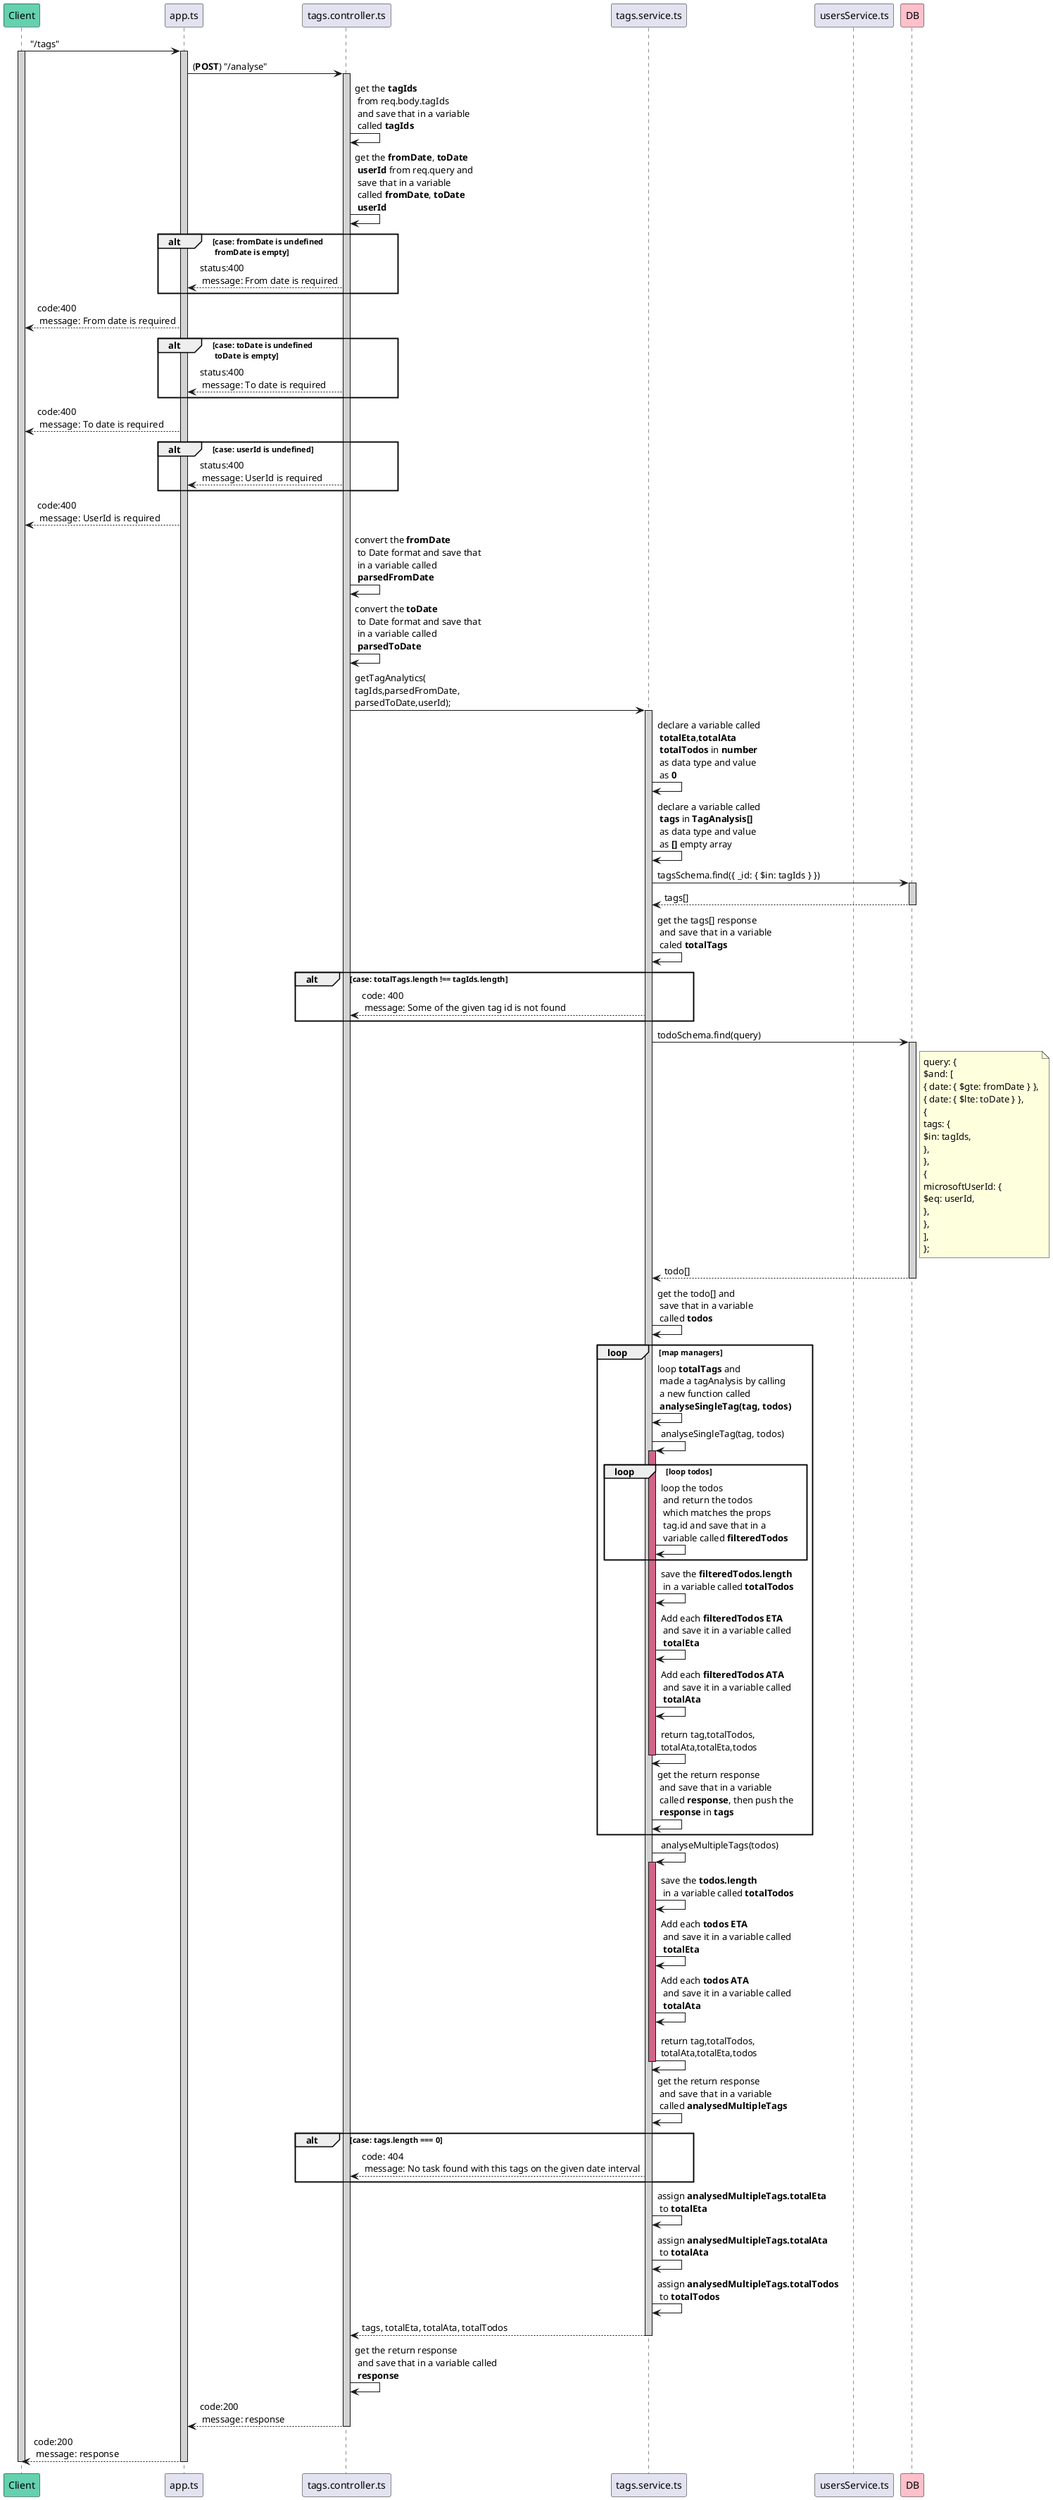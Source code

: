 @startuml get tag analysis
participant Client #64D1AF
participant app.ts
participant tags.controller.ts
participant tags.service.ts
participant usersService.ts
participant DB #FFC0CB

Client -> app.ts : "/tags"
activate Client #D3D3D3
    activate app.ts #D3D3D3
        app.ts -> tags.controller.ts : (**POST**) "/analyse"
        activate tags.controller.ts #D3D3D3
            tags.controller.ts -> tags.controller.ts : get the **tagIds**\n from req.body.tagIds\n and save that in a variable\n called **tagIds**
            tags.controller.ts -> tags.controller.ts : get the **fromDate**, **toDate**\n **userId** from req.query and\n save that in a variable\n called **fromDate**, **toDate**\n **userId**
            alt case: fromDate is undefined\n fromDate is empty
                app.ts <-- tags.controller.ts : status:400\n message: From date is required
            end
            Client <-- app.ts : code:400\n message: From date is required
            alt case: toDate is undefined\n toDate is empty
                app.ts <-- tags.controller.ts : status:400\n message: To date is required
            end
            Client <-- app.ts : code:400\n message: To date is required
            alt case: userId is undefined
                app.ts <-- tags.controller.ts : status:400\n message: UserId is required
            end
            Client <-- app.ts : code:400\n message: UserId is required
            tags.controller.ts -> tags.controller.ts : convert the **fromDate**\n to Date format and save that\n in a variable called\n **parsedFromDate**
            tags.controller.ts -> tags.controller.ts : convert the **toDate**\n to Date format and save that\n in a variable called\n **parsedToDate**
            tags.controller.ts -> tags.service.ts : getTagAnalytics(\ntagIds,parsedFromDate,\nparsedToDate,userId);
            activate tags.service.ts #D3D3D3
                tags.service.ts -> tags.service.ts : declare a variable called\n **totalEta**,**totalAta**\n **totalTodos** in **number**\n as data type and value\n as **0**
                tags.service.ts -> tags.service.ts : declare a variable called\n **tags** in **TagAnalysis[]**\n as data type and value\n as **[]** empty array
                tags.service.ts -> DB : tagsSchema.find({ _id: { $in: tagIds } })
                activate DB #D3D3D3
                    tags.service.ts <-- DB : tags[]
                deactivate DB
                tags.service.ts -> tags.service.ts : get the tags[] response\n and save that in a variable\n caled **totalTags**
                alt case: **totalTags.length** !== **tagIds.length**
                    tags.controller.ts <-- tags.service.ts : code: 400\n message: Some of the given tag id is not found
                end
                tags.service.ts -> DB : todoSchema.find(query)
                activate DB #D3D3D3
                    note right of DB : query: {\n$and: [\n{ date: { $gte: fromDate } },\n{ date: { $lte: toDate } },\n{\ntags: {\n$in: tagIds,\n},\n},\n{\nmicrosoftUserId: {\n$eq: userId,\n},\n},\n],\n};
                    tags.service.ts <-- DB : todo[]
                deactivate DB
                tags.service.ts -> tags.service.ts : get the todo[] and\n save that in a variable\n called **todos**
                loop map managers
                    tags.service.ts -> tags.service.ts : loop **totalTags** and\n made a tagAnalysis by calling\n a new function called\n **analyseSingleTag(tag, todos)**
                    tags.service.ts -> tags.service.ts : analyseSingleTag(tag, todos)
                    activate tags.service.ts #D16587
                        loop loop **todos**
                            tags.service.ts -> tags.service.ts :loop the todos\n and return the todos\n which matches the props\n tag.id and save that in a\n variable called **filteredTodos**
                        end
                        tags.service.ts -> tags.service.ts : save the **filteredTodos.length**\n in a variable called **totalTodos**
                        tags.service.ts -> tags.service.ts : Add each **filteredTodos ETA**\n and save it in a variable called\n **totalEta**
                        tags.service.ts -> tags.service.ts : Add each **filteredTodos ATA**\n and save it in a variable called\n **totalAta**
                        tags.service.ts -> tags.service.ts : return tag,totalTodos,\ntotalAta,totalEta,todos
                    deactivate tags.service.ts
                    tags.service.ts -> tags.service.ts : get the return response\n and save that in a variable\n called **response**, then push the\n **response** in **tags**
                end
                tags.service.ts -> tags.service.ts : analyseMultipleTags(todos)
                activate tags.service.ts #D16587
                    tags.service.ts -> tags.service.ts : save the **todos.length**\n in a variable called **totalTodos**
                    tags.service.ts -> tags.service.ts : Add each **todos ETA**\n and save it in a variable called\n **totalEta**
                    tags.service.ts -> tags.service.ts : Add each **todos ATA**\n and save it in a variable called\n **totalAta**
                    tags.service.ts -> tags.service.ts : return tag,totalTodos,\ntotalAta,totalEta,todos
                deactivate tags.service.ts
                tags.service.ts -> tags.service.ts : get the return response\n and save that in a variable\n called **analysedMultipleTags**
                alt case: tags.length === 0
                    tags.controller.ts <-- tags.service.ts : code: 404\n message: No task found with this tags on the given date interval
                end
                tags.service.ts -> tags.service.ts : assign **analysedMultipleTags.totalEta**\n to **totalEta**
                tags.service.ts -> tags.service.ts : assign **analysedMultipleTags.totalAta**\n to **totalAta**
                tags.service.ts -> tags.service.ts : assign **analysedMultipleTags.totalTodos**\n to **totalTodos**
                tags.controller.ts <-- tags.service.ts : tags, totalEta, totalAta, totalTodos
            deactivate tags.service.ts
            tags.controller.ts -> tags.controller.ts : get the return response\n and save that in a variable called\n **response**
            app.ts <-- tags.controller.ts : code:200\n message: response
        deactivate  tags.controller.ts
        Client <-- app.ts : code:200\n message: response
    deactivate app.ts
deactivate Client
@enduml